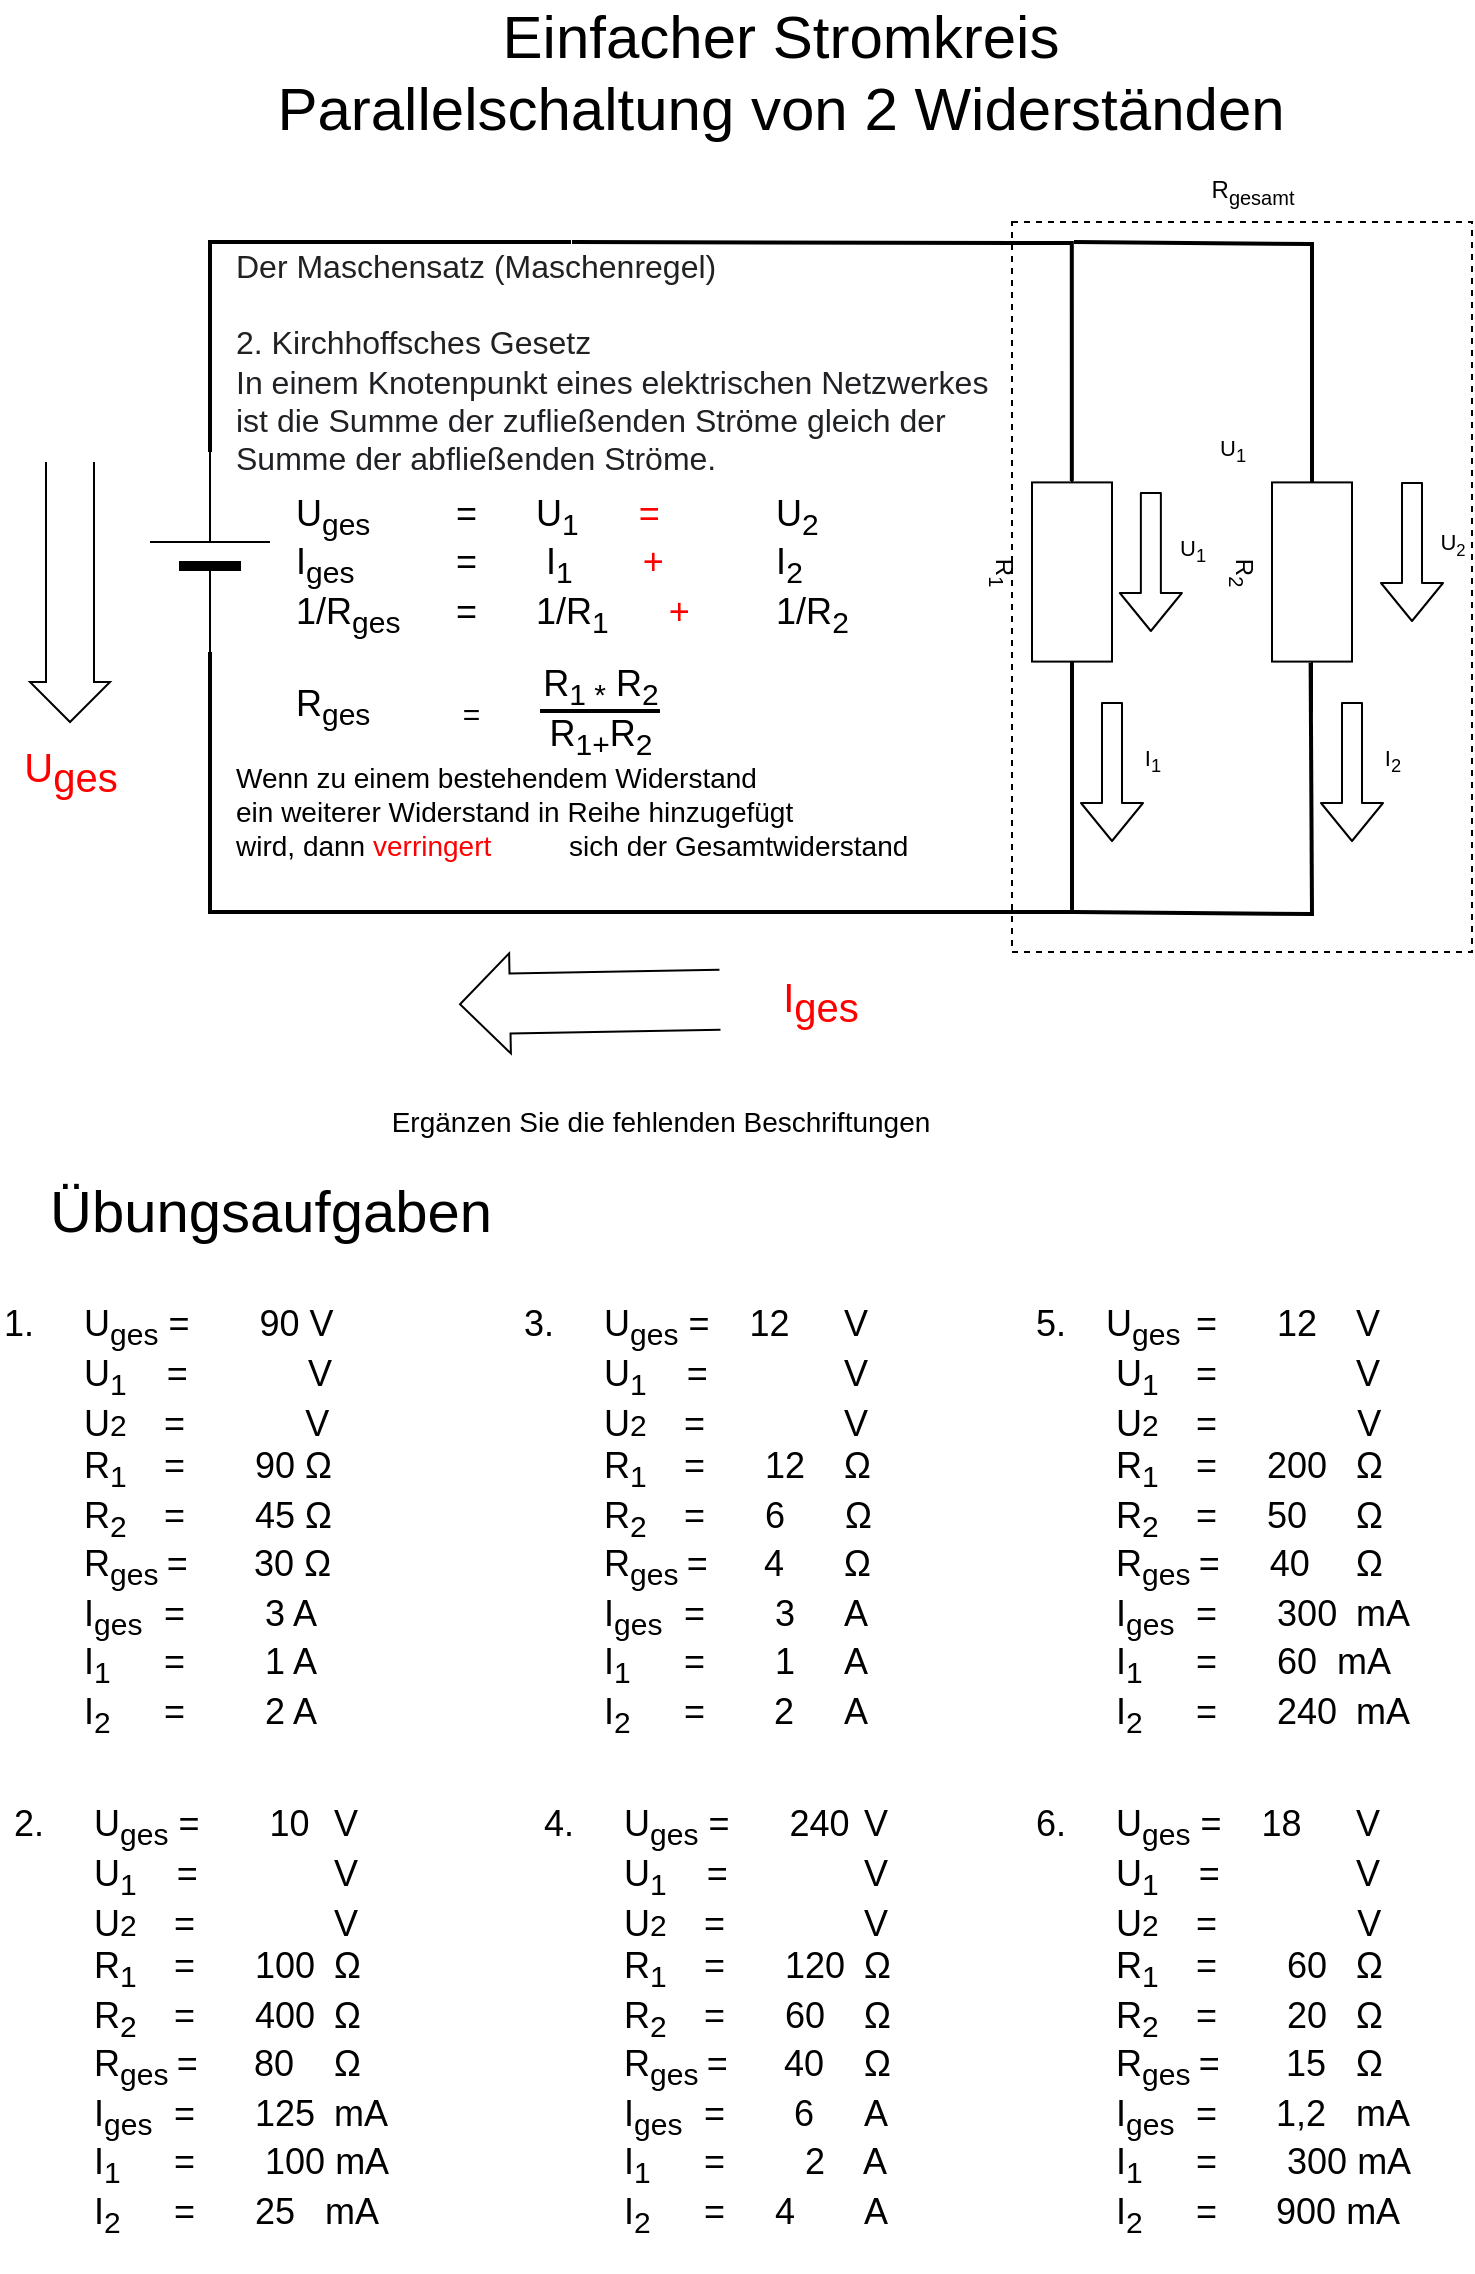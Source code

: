 <mxfile version="14.8.1" type="device"><diagram id="nbBs2AvPLAGnjxMsDxv8" name="Page-1"><mxGraphModel dx="1422" dy="794" grid="1" gridSize="10" guides="1" tooltips="1" connect="1" arrows="1" fold="1" page="1" pageScale="1" pageWidth="827" pageHeight="1169" math="0" shadow="0"><root><mxCell id="0"/><mxCell id="1" parent="0"/><mxCell id="47m_qIybTmfSV12Ey4dW-5" style="edgeStyle=orthogonalEdgeStyle;rounded=0;orthogonalLoop=1;jettySize=auto;html=1;entryX=0;entryY=0.5;entryDx=0;entryDy=0;endArrow=none;endFill=0;strokeWidth=2;" parent="1" source="47m_qIybTmfSV12Ey4dW-1" edge="1"><mxGeometry relative="1" as="geometry"><mxPoint x="309.5" y="135" as="targetPoint"/><Array as="points"><mxPoint x="129" y="135"/></Array></mxGeometry></mxCell><mxCell id="47m_qIybTmfSV12Ey4dW-7" style="edgeStyle=orthogonalEdgeStyle;rounded=0;orthogonalLoop=1;jettySize=auto;html=1;endArrow=none;endFill=0;strokeWidth=2;" parent="1" source="47m_qIybTmfSV12Ey4dW-1" edge="1"><mxGeometry relative="1" as="geometry"><Array as="points"><mxPoint x="129" y="470"/><mxPoint x="560" y="470"/></Array><mxPoint x="560" y="380" as="targetPoint"/></mxGeometry></mxCell><mxCell id="47m_qIybTmfSV12Ey4dW-1" value="" style="verticalLabelPosition=bottom;shadow=0;dashed=0;align=center;fillColor=#000000;html=1;verticalAlign=top;strokeWidth=1;shape=mxgraph.electrical.miscellaneous.monocell_battery;rotation=-90;" parent="1" vertex="1"><mxGeometry x="79" y="260" width="100" height="60" as="geometry"/></mxCell><mxCell id="47m_qIybTmfSV12Ey4dW-6" style="edgeStyle=orthogonalEdgeStyle;rounded=0;orthogonalLoop=1;jettySize=auto;html=1;entryX=0;entryY=0.5;entryDx=0;entryDy=0;entryPerimeter=0;endArrow=none;endFill=0;strokeWidth=2;startArrow=none;" parent="1" source="RHYB_9F34FV4jqOd5-3B-1" edge="1"><mxGeometry relative="1" as="geometry"><mxPoint x="310" y="135" as="sourcePoint"/><mxPoint x="560" y="310" as="targetPoint"/></mxGeometry></mxCell><mxCell id="47m_qIybTmfSV12Ey4dW-11" value="" style="verticalLabelPosition=bottom;shadow=0;dashed=0;align=center;html=1;verticalAlign=top;shape=mxgraph.electrical.transmission.straightBus;rotation=89;" parent="1" vertex="1"><mxGeometry x="294" y="450" width="50" height="130" as="geometry"/></mxCell><mxCell id="47m_qIybTmfSV12Ey4dW-14" value="" style="verticalLabelPosition=bottom;shadow=0;dashed=0;align=center;html=1;verticalAlign=top;shape=mxgraph.electrical.transmission.straightBus;" parent="1" vertex="1"><mxGeometry x="39" y="245" width="40" height="130" as="geometry"/></mxCell><mxCell id="47m_qIybTmfSV12Ey4dW-26" value="&lt;font style=&quot;font-size: 30px&quot;&gt;Einfacher Stromkreis&lt;br&gt;Parallelschaltung von 2 Widerständen&lt;br&gt;&lt;/font&gt;" style="text;html=1;align=center;verticalAlign=middle;resizable=0;points=[];autosize=1;strokeColor=none;" parent="1" vertex="1"><mxGeometry x="154" y="30" width="520" height="40" as="geometry"/></mxCell><mxCell id="47m_qIybTmfSV12Ey4dW-27" value="&lt;font style=&quot;font-size: 14px&quot;&gt;Ergänzen Sie die fehlenden Beschriftungen&lt;/font&gt;" style="text;html=1;align=center;verticalAlign=middle;resizable=0;points=[];autosize=1;strokeColor=none;" parent="1" vertex="1"><mxGeometry x="214" y="565" width="280" height="20" as="geometry"/></mxCell><mxCell id="47m_qIybTmfSV12Ey4dW-28" value="Übungsaufgaben" style="text;html=1;align=center;verticalAlign=middle;resizable=0;points=[];autosize=1;strokeColor=none;fontSize=29;" parent="1" vertex="1"><mxGeometry x="39" y="600" width="240" height="40" as="geometry"/></mxCell><mxCell id="47m_qIybTmfSV12Ey4dW-29" value="&lt;div&gt;&lt;/div&gt;&lt;span style=&quot;text-align: right&quot;&gt;1.&amp;nbsp; &amp;nbsp;&lt;span style=&quot;white-space: pre&quot;&gt;&#9;&lt;/span&gt;U&lt;sub&gt;ges&lt;/sub&gt;&#9;=&amp;nbsp; &amp;nbsp; &amp;nbsp; &amp;nbsp;90 V&amp;nbsp;&lt;br&gt;&#9;&lt;span style=&quot;white-space: pre&quot;&gt;&#9;&lt;/span&gt;U&lt;sub&gt;1&lt;/sub&gt;&amp;nbsp; &amp;nbsp;&#9;=&#9;&lt;span&gt;&#9;&amp;nbsp;&lt;/span&gt;&amp;nbsp; &amp;nbsp; &amp;nbsp; &amp;nbsp; &amp;nbsp;&lt;font color=&quot;#ff0000&quot;&gt;&amp;nbsp;&lt;/font&gt;V&lt;/span&gt;&lt;br style=&quot;text-align: right&quot;&gt;&lt;span style=&quot;text-align: right&quot;&gt;&#9;&#9;&lt;span style=&quot;white-space: pre&quot;&gt;&#9;&lt;/span&gt;U&lt;span style=&quot;font-size: 15px&quot;&gt;2&lt;/span&gt;&#9;&lt;span style=&quot;white-space: pre&quot;&gt;&#9;&lt;/span&gt;=&amp;nbsp; &amp;nbsp; &amp;nbsp; &amp;nbsp; &amp;nbsp; &amp;nbsp;&lt;font color=&quot;#ff0000&quot;&gt;&amp;nbsp;&lt;/font&gt;V&lt;/span&gt;&lt;br style=&quot;text-align: right&quot;&gt;&lt;span style=&quot;text-align: right&quot;&gt;&lt;span style=&quot;white-space: pre&quot;&gt;&#9;&lt;/span&gt;R&lt;/span&gt;&lt;span style=&quot;text-align: right&quot;&gt;&lt;sub&gt;1&lt;/sub&gt;&lt;/span&gt;&lt;span style=&quot;text-align: right&quot;&gt;&amp;nbsp;&lt;span&gt;&#9;&lt;span style=&quot;white-space: pre&quot;&gt;&#9;&lt;/span&gt;&lt;/span&gt;=&amp;nbsp; &lt;span&gt;&#9;&lt;/span&gt;&amp;nbsp; &amp;nbsp; &amp;nbsp;90 Ω&amp;nbsp;&amp;nbsp;&lt;/span&gt;&lt;br style=&quot;text-align: right&quot;&gt;&lt;span style=&quot;text-align: right&quot;&gt;&lt;span style=&quot;white-space: pre&quot;&gt;&#9;&lt;/span&gt;R&lt;sub&gt;2&lt;/sub&gt;&lt;span&gt;&#9;&lt;span style=&quot;white-space: pre&quot;&gt;&#9;&lt;/span&gt;&lt;sub&gt;&lt;/sub&gt;&lt;/span&gt;&lt;/span&gt;&lt;span style=&quot;text-align: right&quot;&gt;=&amp;nbsp; &amp;nbsp; &amp;nbsp; &amp;nbsp;45 Ω&lt;br&gt;&lt;span&gt;&#9;&lt;/span&gt;&lt;span style=&quot;white-space: pre&quot;&gt;&#9;&lt;/span&gt;R&lt;sub&gt;ges&amp;nbsp;&lt;/sub&gt;=&lt;span style=&quot;white-space: pre&quot;&gt;&#9;&lt;/span&gt;&amp;nbsp;30&lt;font color=&quot;#ff0000&quot;&gt;&amp;nbsp;&lt;/font&gt;&lt;/span&gt;&lt;span style=&quot;text-align: right&quot;&gt;Ω&lt;/span&gt;&lt;br style=&quot;text-align: right&quot;&gt;&lt;span style=&quot;text-align: right&quot;&gt;&lt;span&gt;&#9;&lt;/span&gt;&lt;span&gt;&#9;&lt;/span&gt;&lt;span style=&quot;white-space: pre&quot;&gt;&#9;&lt;/span&gt;I&lt;sub&gt;ges&lt;/sub&gt;&lt;span&gt;&#9;&lt;span style=&quot;white-space: pre&quot;&gt;&#9;&lt;/span&gt;&lt;/span&gt;=&amp;nbsp; &amp;nbsp; &amp;nbsp; &amp;nbsp; 3 A&amp;nbsp;&amp;nbsp;&lt;/span&gt;&lt;br style=&quot;text-align: right&quot;&gt;&#9;&#9;&lt;span style=&quot;white-space: pre&quot;&gt;&#9;&lt;/span&gt;I&lt;sub&gt;1&lt;/sub&gt;&#9;&lt;span style=&quot;white-space: pre&quot;&gt;&#9;&lt;/span&gt;=&amp;nbsp; &amp;nbsp; &amp;nbsp; &amp;nbsp; 1 A&lt;br&gt;&#9;&#9;&lt;span style=&quot;white-space: pre&quot;&gt;&#9;&lt;/span&gt;I&lt;sub&gt;2&lt;/sub&gt; &lt;span style=&quot;white-space: pre&quot;&gt;&#9;&lt;/span&gt;=&amp;nbsp; &amp;nbsp; &amp;nbsp; &amp;nbsp; 2 A&lt;font face=&quot;lucida console&quot;&gt;&lt;br&gt;&lt;/font&gt;" style="text;html=1;align=left;verticalAlign=middle;resizable=0;points=[];autosize=1;strokeColor=none;fontSize=18;" parent="1" vertex="1"><mxGeometry x="24" y="650" width="190" height="250" as="geometry"/></mxCell><mxCell id="2TcQc0Q3OucmLi2iBiNX-10" value="&lt;font color=&quot;#ff0000&quot; style=&quot;font-size: 20px;&quot;&gt;U&lt;sub style=&quot;font-size: 20px;&quot;&gt;ges&lt;/sub&gt;&lt;br style=&quot;font-size: 20px;&quot;&gt;&lt;/font&gt;" style="text;html=1;align=center;verticalAlign=middle;resizable=0;points=[];autosize=1;strokeColor=none;fontSize=20;" parent="1" vertex="1"><mxGeometry x="29" y="385" width="60" height="30" as="geometry"/></mxCell><mxCell id="2TcQc0Q3OucmLi2iBiNX-11" value="&lt;font color=&quot;#ff0000&quot; style=&quot;font-size: 20px;&quot;&gt;I&lt;sub style=&quot;font-size: 20px;&quot;&gt;ges&lt;/sub&gt;&lt;br style=&quot;font-size: 20px;&quot;&gt;&lt;/font&gt;" style="text;html=1;align=center;verticalAlign=middle;resizable=0;points=[];autosize=1;strokeColor=none;fontSize=20;" parent="1" vertex="1"><mxGeometry x="409" y="500" width="50" height="30" as="geometry"/></mxCell><mxCell id="RHYB_9F34FV4jqOd5-3B-4" value="R&lt;sub&gt;2&lt;/sub&gt;" style="pointerEvents=1;verticalLabelPosition=bottom;shadow=0;dashed=0;align=center;html=1;verticalAlign=top;shape=mxgraph.electrical.resistors.resistor_1;rotation=90;" parent="1" vertex="1"><mxGeometry x="610" y="280" width="140" height="40" as="geometry"/></mxCell><mxCell id="RHYB_9F34FV4jqOd5-3B-7" value="" style="shape=flexArrow;endArrow=classic;html=1;" parent="1" edge="1"><mxGeometry width="50" height="50" relative="1" as="geometry"><mxPoint x="599.43" y="260" as="sourcePoint"/><mxPoint x="599.43" y="330" as="targetPoint"/></mxGeometry></mxCell><mxCell id="RHYB_9F34FV4jqOd5-3B-8" value="U&lt;sub&gt;1&lt;/sub&gt;" style="edgeLabel;html=1;align=center;verticalAlign=middle;resizable=0;points=[];" parent="RHYB_9F34FV4jqOd5-3B-7" vertex="1" connectable="0"><mxGeometry x="0.623" y="-5" relative="1" as="geometry"><mxPoint x="25" y="-27" as="offset"/></mxGeometry></mxCell><mxCell id="RHYB_9F34FV4jqOd5-3B-9" value="" style="shape=flexArrow;endArrow=classic;html=1;" parent="1" edge="1"><mxGeometry width="50" height="50" relative="1" as="geometry"><mxPoint x="730" y="255" as="sourcePoint"/><mxPoint x="730" y="325" as="targetPoint"/></mxGeometry></mxCell><mxCell id="RHYB_9F34FV4jqOd5-3B-12" value="" style="shape=flexArrow;endArrow=classic;html=1;" parent="1" edge="1"><mxGeometry width="50" height="50" relative="1" as="geometry"><mxPoint x="580" y="365" as="sourcePoint"/><mxPoint x="580" y="435" as="targetPoint"/></mxGeometry></mxCell><mxCell id="RHYB_9F34FV4jqOd5-3B-13" value="I&lt;sub&gt;1&lt;/sub&gt;" style="edgeLabel;html=1;align=center;verticalAlign=middle;resizable=0;points=[];" parent="RHYB_9F34FV4jqOd5-3B-12" vertex="1" connectable="0"><mxGeometry x="0.623" y="-5" relative="1" as="geometry"><mxPoint x="25" y="-27" as="offset"/></mxGeometry></mxCell><mxCell id="RHYB_9F34FV4jqOd5-3B-14" value="" style="shape=flexArrow;endArrow=classic;html=1;" parent="1" edge="1"><mxGeometry width="50" height="50" relative="1" as="geometry"><mxPoint x="700" y="365" as="sourcePoint"/><mxPoint x="700" y="435" as="targetPoint"/></mxGeometry></mxCell><mxCell id="RHYB_9F34FV4jqOd5-3B-15" value="I&lt;sub&gt;2&lt;/sub&gt;" style="edgeLabel;html=1;align=center;verticalAlign=middle;resizable=0;points=[];" parent="RHYB_9F34FV4jqOd5-3B-14" vertex="1" connectable="0"><mxGeometry x="0.612" y="-4" relative="1" as="geometry"><mxPoint x="24" y="-27" as="offset"/></mxGeometry></mxCell><mxCell id="RHYB_9F34FV4jqOd5-3B-16" value="" style="rounded=0;whiteSpace=wrap;html=1;fillColor=none;dashed=1;" parent="1" vertex="1"><mxGeometry x="530" y="125" width="230" height="365" as="geometry"/></mxCell><mxCell id="RHYB_9F34FV4jqOd5-3B-17" value="R&lt;sub&gt;gesamt&lt;/sub&gt;" style="text;html=1;align=center;verticalAlign=middle;resizable=0;points=[];autosize=1;strokeColor=none;" parent="1" vertex="1"><mxGeometry x="620" y="100" width="60" height="20" as="geometry"/></mxCell><mxCell id="RHYB_9F34FV4jqOd5-3B-18" value="&lt;font style=&quot;font-size: 18px&quot;&gt;U&lt;sub&gt;ges&lt;/sub&gt;&amp;nbsp; &lt;span style=&quot;white-space: pre&quot;&gt;&#9;&lt;/span&gt;= &lt;span style=&quot;white-space: pre&quot;&gt;&#9;&lt;/span&gt;U&lt;sub&gt;1&lt;/sub&gt;&amp;nbsp; &amp;nbsp; &amp;nbsp; &lt;font color=&quot;#ff0000&quot;&gt;=&lt;/font&gt;&amp;nbsp; &amp;nbsp; &amp;nbsp;&amp;nbsp;&lt;span style=&quot;white-space: pre&quot;&gt;&#9;&lt;/span&gt;U&lt;sub&gt;2&lt;/sub&gt;&lt;br&gt;I&lt;sub&gt;ges&lt;/sub&gt; &lt;span style=&quot;white-space: pre&quot;&gt;&#9;&lt;/span&gt;&lt;span style=&quot;white-space: pre&quot;&gt;&#9;&lt;/span&gt;=&amp;nbsp; &lt;span style=&quot;white-space: pre&quot;&gt;&#9;&lt;/span&gt;&amp;nbsp;I&lt;sub&gt;1&lt;/sub&gt;&amp;nbsp; &amp;nbsp; &amp;nbsp; &amp;nbsp;&lt;font color=&quot;#ff0000&quot;&gt;+&lt;/font&gt;&amp;nbsp; &amp;nbsp; &amp;nbsp; &amp;nbsp;&amp;nbsp;&lt;span style=&quot;white-space: pre&quot;&gt;&#9;&lt;/span&gt;I&lt;sub&gt;2&lt;/sub&gt;&lt;br&gt;1/R&lt;sub&gt;ges&lt;/sub&gt; &lt;span style=&quot;white-space: pre&quot;&gt;&#9;&lt;/span&gt;= &lt;span style=&quot;white-space: pre&quot;&gt;&#9;&lt;/span&gt;1/R&lt;sub&gt;1&lt;/sub&gt;&amp;nbsp; &amp;nbsp; &amp;nbsp; &lt;font color=&quot;#ff0000&quot;&gt;+&lt;/font&gt;&amp;nbsp; &amp;nbsp; &amp;nbsp; &lt;span style=&quot;white-space: pre&quot;&gt;&#9;&lt;/span&gt;1/R&lt;sub&gt;2&lt;br&gt;&lt;/sub&gt;&lt;br&gt;R&lt;sub&gt;ges&amp;nbsp;&lt;span style=&quot;white-space: pre&quot;&gt;&#9;&lt;/span&gt;&amp;nbsp; &amp;nbsp; =&amp;nbsp;&lt;span style=&quot;white-space: pre&quot;&gt;&#9;&lt;/span&gt;&lt;span style=&quot;white-space: pre&quot;&gt;&#9;&lt;/span&gt;&lt;/sub&gt;&lt;br&gt;&lt;/font&gt;" style="text;html=1;align=left;verticalAlign=middle;resizable=0;points=[];autosize=1;strokeColor=none;rotation=0;" parent="1" vertex="1"><mxGeometry x="170" y="270" width="290" height="100" as="geometry"/></mxCell><mxCell id="RHYB_9F34FV4jqOd5-3B-21" value="&lt;font style=&quot;font-size: 18px&quot;&gt;&lt;br&gt;&lt;/font&gt;" style="text;html=1;align=left;verticalAlign=middle;resizable=0;points=[];autosize=1;strokeColor=none;rotation=0;" parent="1" vertex="1"><mxGeometry x="170" y="300" width="20" height="20" as="geometry"/></mxCell><mxCell id="RHYB_9F34FV4jqOd5-3B-22" value="&lt;font style=&quot;font-size: 18px&quot;&gt;&lt;br&gt;&lt;/font&gt;" style="text;html=1;align=left;verticalAlign=middle;resizable=0;points=[];autosize=1;strokeColor=none;rotation=0;" parent="1" vertex="1"><mxGeometry x="170" y="335" width="20" height="20" as="geometry"/></mxCell><mxCell id="RHYB_9F34FV4jqOd5-3B-23" value="&lt;font color=&quot;#202122&quot; face=&quot;sans-serif&quot; style=&quot;font-size: 14px&quot;&gt;&lt;span style=&quot;font-size: 16px&quot;&gt;Der Maschensatz (Maschenregel)&lt;br style=&quot;font-size: 14px&quot;&gt;&lt;br style=&quot;font-size: 14px&quot;&gt;2. Kirchhoffsches Gesetz&lt;/span&gt;&lt;br style=&quot;font-size: 14px&quot;&gt;&lt;/font&gt;&lt;span style=&quot;color: rgb(32 , 33 , 36) ; font-family: &amp;#34;arial&amp;#34; , sans-serif ; font-size: 16px ; background-color: rgb(255 , 255 , 255)&quot;&gt;In einem Knotenpunkt eines elektrischen Netzwerkes &lt;br&gt;ist die Summe der zufließenden Ströme gleich der &lt;br&gt;Summe der abfließenden Ströme.&lt;/span&gt;&lt;font color=&quot;#202122&quot; face=&quot;sans-serif&quot; style=&quot;font-size: 14px&quot;&gt;&lt;br&gt;&lt;/font&gt;" style="text;html=1;align=left;verticalAlign=middle;resizable=0;points=[];autosize=1;strokeColor=none;fontSize=14;" parent="1" vertex="1"><mxGeometry x="140" y="140" width="390" height="110" as="geometry"/></mxCell><mxCell id="RHYB_9F34FV4jqOd5-3B-24" value="Wenn zu einem bestehendem Widerstand&lt;br style=&quot;font-size: 14px&quot;&gt;ein weiterer Widerstand in Reihe hinzugefügt &lt;br style=&quot;font-size: 14px&quot;&gt;wird,&amp;nbsp;&lt;span style=&quot;font-size: 14px&quot;&gt;dann &lt;font color=&quot;#ff0000&quot;&gt;verringert&amp;nbsp; &amp;nbsp; &amp;nbsp; &amp;nbsp; &amp;nbsp;&lt;/font&gt;&lt;/span&gt;&lt;span style=&quot;font-size: 14px&quot;&gt;&amp;nbsp;sich der Gesamtwiderstand&lt;/span&gt;" style="text;html=1;align=left;verticalAlign=middle;resizable=0;points=[];autosize=1;strokeColor=none;fontSize=14;" parent="1" vertex="1"><mxGeometry x="140" y="390" width="350" height="60" as="geometry"/></mxCell><mxCell id="RHYB_9F34FV4jqOd5-3B-27" value="U&lt;font size=&quot;1&quot;&gt;&lt;sub&gt;2&lt;/sub&gt;&lt;/font&gt;" style="edgeLabel;html=1;align=center;verticalAlign=middle;resizable=0;points=[];" parent="1" vertex="1" connectable="0"><mxGeometry x="760" y="140.002" as="geometry"><mxPoint x="-10" y="146" as="offset"/></mxGeometry></mxCell><mxCell id="RHYB_9F34FV4jqOd5-3B-28" value="U&lt;sub&gt;1&lt;/sub&gt;" style="edgeLabel;html=1;align=center;verticalAlign=middle;resizable=0;points=[];" parent="1" vertex="1" connectable="0"><mxGeometry x="640" y="239.552" as="geometry"/></mxCell><mxCell id="RHYB_9F34FV4jqOd5-3B-29" value="&lt;div&gt;&lt;/div&gt;&lt;span style=&quot;text-align: right&quot;&gt;2.&amp;nbsp; &amp;nbsp;&lt;span style=&quot;white-space: pre&quot;&gt;&#9;&lt;/span&gt;U&lt;sub&gt;ges&lt;/sub&gt;&lt;span&gt;&#9;&lt;/span&gt;=&amp;nbsp; &amp;nbsp;&lt;span&gt;&#9;&lt;/span&gt;&amp;nbsp; &amp;nbsp;10&amp;nbsp;&lt;span style=&quot;white-space: pre&quot;&gt;&#9;&lt;/span&gt;V&amp;nbsp;&lt;br&gt;&lt;span&gt;&#9;&lt;/span&gt;&lt;span style=&quot;white-space: pre&quot;&gt;&#9;&lt;/span&gt;U&lt;sub&gt;1&lt;/sub&gt;&amp;nbsp; &amp;nbsp;&lt;span&gt;&#9;&lt;/span&gt;=&lt;span&gt;&#9;&lt;span&gt;&#9;&amp;nbsp;&lt;/span&gt;&amp;nbsp; &amp;nbsp; &amp;nbsp;&lt;span style=&quot;white-space: pre&quot;&gt;&#9;&lt;/span&gt;&lt;/span&gt;V&lt;/span&gt;&lt;br style=&quot;text-align: right&quot;&gt;&lt;span style=&quot;text-align: right&quot;&gt;&#9;&#9;&lt;span style=&quot;white-space: pre&quot;&gt;&#9;&lt;/span&gt;U&lt;span style=&quot;font-size: 15px&quot;&gt;2&lt;/span&gt;&#9;&lt;span style=&quot;white-space: pre&quot;&gt;&#9;&lt;/span&gt;=&amp;nbsp; &amp;nbsp; &amp;nbsp; &amp;nbsp; &amp;nbsp;&lt;span style=&quot;white-space: pre&quot;&gt;&#9;&lt;/span&gt;V&lt;/span&gt;&lt;br style=&quot;text-align: right&quot;&gt;&lt;span style=&quot;text-align: right&quot;&gt;&lt;span style=&quot;white-space: pre&quot;&gt;&#9;&lt;/span&gt;R&lt;/span&gt;&lt;span style=&quot;text-align: right&quot;&gt;&lt;sub&gt;1&lt;/sub&gt;&lt;/span&gt;&lt;span style=&quot;text-align: right&quot;&gt;&amp;nbsp;&lt;span&gt;&#9;&lt;span style=&quot;white-space: pre&quot;&gt;&#9;&lt;/span&gt;&lt;/span&gt;=&amp;nbsp; &lt;span&gt;&#9;&lt;/span&gt;&amp;nbsp; &amp;nbsp; 100&amp;nbsp;&lt;span style=&quot;white-space: pre&quot;&gt;&#9;&lt;/span&gt;Ω&amp;nbsp;&amp;nbsp;&lt;/span&gt;&lt;br style=&quot;text-align: right&quot;&gt;&lt;span style=&quot;text-align: right&quot;&gt;&lt;span style=&quot;white-space: pre&quot;&gt;&#9;&lt;/span&gt;R&lt;sub&gt;2&lt;/sub&gt;&lt;span&gt;&#9;&lt;span style=&quot;white-space: pre&quot;&gt;&#9;&lt;/span&gt;&lt;sub&gt;&lt;/sub&gt;&lt;/span&gt;&lt;/span&gt;&lt;span style=&quot;text-align: right&quot;&gt;=&amp;nbsp; &amp;nbsp; &amp;nbsp; 400&lt;span style=&quot;white-space: pre&quot;&gt;&#9;&lt;/span&gt;Ω&lt;br&gt;&lt;span&gt;&#9;&lt;/span&gt;&lt;span style=&quot;white-space: pre&quot;&gt;&#9;&lt;/span&gt;R&lt;sub&gt;ges&amp;nbsp;&lt;/sub&gt;=&lt;span style=&quot;white-space: pre&quot;&gt;&#9;&lt;/span&gt;80&lt;span style=&quot;white-space: pre&quot;&gt;&#9;&lt;/span&gt;&lt;/span&gt;&lt;span style=&quot;text-align: right&quot;&gt;Ω&lt;/span&gt;&lt;br style=&quot;text-align: right&quot;&gt;&lt;span style=&quot;text-align: right&quot;&gt;&lt;span&gt;&#9;&lt;/span&gt;&lt;span&gt;&#9;&lt;/span&gt;&lt;span style=&quot;white-space: pre&quot;&gt;&#9;&lt;/span&gt;I&lt;sub&gt;ges&lt;/sub&gt;&lt;span&gt;&#9;&lt;span style=&quot;white-space: pre&quot;&gt;&#9;&lt;/span&gt;&lt;/span&gt;=&amp;nbsp; &amp;nbsp; &amp;nbsp; 125&lt;span style=&quot;white-space: pre&quot;&gt;&#9;&lt;/span&gt;mA&amp;nbsp;&amp;nbsp;&lt;/span&gt;&lt;br style=&quot;text-align: right&quot;&gt;&#9;&#9;&lt;span style=&quot;white-space: pre&quot;&gt;&#9;&lt;/span&gt;I&lt;sub&gt;1&lt;/sub&gt;&#9;&lt;span style=&quot;white-space: pre&quot;&gt;&#9;&lt;/span&gt;=&amp;nbsp; &amp;nbsp; &amp;nbsp; &amp;nbsp;100 mA&lt;br&gt;&#9;&#9;&lt;span style=&quot;white-space: pre&quot;&gt;&#9;&lt;/span&gt;I&lt;sub&gt;2&lt;/sub&gt; &lt;span style=&quot;white-space: pre&quot;&gt;&#9;&lt;/span&gt;=&amp;nbsp; &amp;nbsp; &amp;nbsp; 25&amp;nbsp; &amp;nbsp;mA&lt;font face=&quot;lucida console&quot;&gt;&lt;br&gt;&lt;/font&gt;" style="text;html=1;align=left;verticalAlign=middle;resizable=0;points=[];autosize=1;strokeColor=none;fontSize=18;" parent="1" vertex="1"><mxGeometry x="29" y="900" width="210" height="250" as="geometry"/></mxCell><mxCell id="wro8olCP4xTHyx79LPvx-1" value="&lt;div&gt;&lt;/div&gt;&lt;span style=&quot;text-align: right&quot;&gt;3.&amp;nbsp; &amp;nbsp;&lt;span style=&quot;white-space: pre&quot;&gt;&#9;&lt;/span&gt;U&lt;sub&gt;ges&lt;/sub&gt;&#9;=&amp;nbsp; &amp;nbsp; 12&amp;nbsp;&lt;span style=&quot;white-space: pre&quot;&gt;&#9;&lt;/span&gt;V&amp;nbsp;&lt;br&gt;&#9;&lt;span style=&quot;white-space: pre&quot;&gt;&#9;&lt;/span&gt;U&lt;sub&gt;1&lt;/sub&gt;&amp;nbsp; &amp;nbsp;&#9;=&#9;&lt;span&gt;&#9;&amp;nbsp;&lt;/span&gt;&amp;nbsp; &amp;nbsp; &lt;span style=&quot;white-space: pre&quot;&gt;&#9;&lt;/span&gt;V&lt;/span&gt;&lt;br style=&quot;text-align: right&quot;&gt;&lt;span style=&quot;text-align: right&quot;&gt;&#9;&#9;&lt;span style=&quot;white-space: pre&quot;&gt;&#9;&lt;/span&gt;U&lt;span style=&quot;font-size: 15px&quot;&gt;2&lt;/span&gt;&#9;&lt;span style=&quot;white-space: pre&quot;&gt;&#9;&lt;/span&gt;=&amp;nbsp; &amp;nbsp; &amp;nbsp; &lt;span style=&quot;white-space: pre&quot;&gt;&#9;&lt;/span&gt;V&lt;/span&gt;&lt;br style=&quot;text-align: right&quot;&gt;&lt;span style=&quot;text-align: right&quot;&gt;&lt;span style=&quot;white-space: pre&quot;&gt;&#9;&lt;/span&gt;R&lt;/span&gt;&lt;span style=&quot;text-align: right&quot;&gt;&lt;sub&gt;1&lt;/sub&gt;&lt;/span&gt;&lt;span style=&quot;text-align: right&quot;&gt;&amp;nbsp;&lt;span&gt;&#9;&lt;span style=&quot;white-space: pre&quot;&gt;&#9;&lt;/span&gt;&lt;/span&gt;=&amp;nbsp; &lt;span&gt;&#9;&lt;/span&gt;&amp;nbsp; &amp;nbsp; 12&amp;nbsp;&lt;span style=&quot;white-space: pre&quot;&gt;&#9;&lt;/span&gt;Ω&amp;nbsp;&amp;nbsp;&lt;/span&gt;&lt;br style=&quot;text-align: right&quot;&gt;&lt;span style=&quot;text-align: right&quot;&gt;&lt;span style=&quot;white-space: pre&quot;&gt;&#9;&lt;/span&gt;R&lt;sub&gt;2&lt;/sub&gt;&lt;span&gt;&#9;&lt;span style=&quot;white-space: pre&quot;&gt;&#9;&lt;/span&gt;&lt;sub&gt;&lt;/sub&gt;&lt;/span&gt;&lt;/span&gt;&lt;span style=&quot;text-align: right&quot;&gt;=&amp;nbsp; &amp;nbsp; &amp;nbsp; 6&amp;nbsp; &amp;nbsp; &amp;nbsp; Ω&lt;br&gt;&lt;span&gt;&#9;&lt;/span&gt;&lt;span style=&quot;white-space: pre&quot;&gt;&#9;&lt;/span&gt;R&lt;sub&gt;ges&amp;nbsp;&lt;/sub&gt;=&lt;span style=&quot;white-space: pre&quot;&gt;&#9;&lt;/span&gt;4&lt;span style=&quot;white-space: pre&quot;&gt;&#9;&lt;/span&gt;&lt;/span&gt;&lt;span style=&quot;text-align: right&quot;&gt;Ω&lt;/span&gt;&lt;br style=&quot;text-align: right&quot;&gt;&lt;span style=&quot;text-align: right&quot;&gt;&lt;span&gt;&#9;&lt;/span&gt;&lt;span&gt;&#9;&lt;/span&gt;&lt;span style=&quot;white-space: pre&quot;&gt;&#9;&lt;/span&gt;I&lt;sub&gt;ges&lt;/sub&gt;&lt;span&gt;&#9;&lt;span style=&quot;white-space: pre&quot;&gt;&#9;&lt;/span&gt;&lt;/span&gt;=&amp;nbsp; &amp;nbsp; &amp;nbsp; &amp;nbsp;3&lt;span style=&quot;white-space: pre&quot;&gt;&#9;&lt;/span&gt;A&amp;nbsp;&amp;nbsp;&lt;/span&gt;&lt;br style=&quot;text-align: right&quot;&gt;&#9;&#9;&lt;span style=&quot;white-space: pre&quot;&gt;&#9;&lt;/span&gt;I&lt;sub&gt;1&lt;/sub&gt;&#9;&lt;span style=&quot;white-space: pre&quot;&gt;&#9;&lt;/span&gt;=&amp;nbsp; &amp;nbsp; &amp;nbsp; &amp;nbsp;1&amp;nbsp; &amp;nbsp;&amp;nbsp;&lt;span style=&quot;white-space: pre&quot;&gt;&#9;&lt;/span&gt;A&lt;br&gt;&#9;&#9;&lt;span style=&quot;white-space: pre&quot;&gt;&#9;&lt;/span&gt;I&lt;sub&gt;2&lt;/sub&gt; &lt;span style=&quot;white-space: pre&quot;&gt;&#9;&lt;/span&gt;=&amp;nbsp; &amp;nbsp; &amp;nbsp;&lt;span style=&quot;white-space: pre&quot;&gt;&#9;&lt;/span&gt;&amp;nbsp;2&lt;span style=&quot;white-space: pre&quot;&gt;&#9;&lt;/span&gt;A&lt;font face=&quot;lucida console&quot;&gt;&lt;br&gt;&lt;/font&gt;" style="text;html=1;align=left;verticalAlign=middle;resizable=0;points=[];autosize=1;strokeColor=none;fontSize=18;" parent="1" vertex="1"><mxGeometry x="284" y="650" width="200" height="250" as="geometry"/></mxCell><mxCell id="wro8olCP4xTHyx79LPvx-2" value="&lt;div&gt;&lt;/div&gt;&lt;span style=&quot;text-align: right&quot;&gt;4.&amp;nbsp; &amp;nbsp;&lt;span style=&quot;white-space: pre&quot;&gt;&#9;&lt;/span&gt;U&lt;sub&gt;ges&lt;/sub&gt;&#9;=&amp;nbsp; &amp;nbsp; &amp;nbsp; 240&lt;span style=&quot;white-space: pre&quot;&gt;&#9;&lt;/span&gt;V&amp;nbsp;&lt;br&gt;&#9;&lt;span style=&quot;white-space: pre&quot;&gt;&#9;&lt;/span&gt;U&lt;sub&gt;1&lt;/sub&gt;&amp;nbsp; &amp;nbsp;&#9;=&#9;&lt;span&gt;&#9;&amp;nbsp;&lt;/span&gt;&amp;nbsp; &amp;nbsp; &lt;span style=&quot;white-space: pre&quot;&gt;&#9;&lt;/span&gt;V&lt;/span&gt;&lt;br style=&quot;text-align: right&quot;&gt;&lt;span style=&quot;text-align: right&quot;&gt;&#9;&#9;&lt;span style=&quot;white-space: pre&quot;&gt;&#9;&lt;/span&gt;U&lt;span style=&quot;font-size: 15px&quot;&gt;2&lt;/span&gt;&#9;&lt;span style=&quot;white-space: pre&quot;&gt;&#9;&lt;/span&gt;=&amp;nbsp; &amp;nbsp; &amp;nbsp; &amp;nbsp; &amp;nbsp; &amp;nbsp;&lt;span style=&quot;white-space: pre&quot;&gt;&#9;&lt;/span&gt;V&lt;/span&gt;&lt;br style=&quot;text-align: right&quot;&gt;&lt;span style=&quot;text-align: right&quot;&gt;&lt;span style=&quot;white-space: pre&quot;&gt;&#9;&lt;/span&gt;R&lt;/span&gt;&lt;span style=&quot;text-align: right&quot;&gt;&lt;sub&gt;1&lt;/sub&gt;&lt;/span&gt;&lt;span style=&quot;text-align: right&quot;&gt;&amp;nbsp;&lt;span&gt;&#9;&lt;span style=&quot;white-space: pre&quot;&gt;&#9;&lt;/span&gt;&lt;/span&gt;=&amp;nbsp; &lt;span&gt;&#9;&lt;/span&gt;&amp;nbsp; &amp;nbsp; 120&amp;nbsp;&lt;span style=&quot;white-space: pre&quot;&gt;&#9;&lt;/span&gt;Ω&amp;nbsp;&amp;nbsp;&lt;/span&gt;&lt;br style=&quot;text-align: right&quot;&gt;&lt;span style=&quot;text-align: right&quot;&gt;&lt;span style=&quot;white-space: pre&quot;&gt;&#9;&lt;/span&gt;R&lt;sub&gt;2&lt;/sub&gt;&lt;span&gt;&#9;&lt;span style=&quot;white-space: pre&quot;&gt;&#9;&lt;/span&gt;&lt;sub&gt;&lt;/sub&gt;&lt;/span&gt;&lt;/span&gt;&lt;span style=&quot;text-align: right&quot;&gt;=&amp;nbsp; &amp;nbsp; &amp;nbsp; 60&lt;span style=&quot;white-space: pre&quot;&gt;&#9;&lt;/span&gt;Ω&lt;br&gt;&lt;span&gt;&#9;&lt;/span&gt;&lt;span style=&quot;white-space: pre&quot;&gt;&#9;&lt;/span&gt;R&lt;sub&gt;ges&amp;nbsp;&lt;/sub&gt;=&lt;span style=&quot;white-space: pre&quot;&gt;&#9;&lt;/span&gt;40&lt;span style=&quot;white-space: pre&quot;&gt;&#9;&lt;/span&gt;&lt;/span&gt;&lt;span style=&quot;text-align: right&quot;&gt;Ω&lt;/span&gt;&lt;br style=&quot;text-align: right&quot;&gt;&lt;span style=&quot;text-align: right&quot;&gt;&lt;span&gt;&#9;&lt;/span&gt;&lt;span&gt;&#9;&lt;/span&gt;&lt;span style=&quot;white-space: pre&quot;&gt;&#9;&lt;/span&gt;I&lt;sub&gt;ges&lt;/sub&gt;&lt;span&gt;&#9;&lt;span style=&quot;white-space: pre&quot;&gt;&#9;&lt;/span&gt;&lt;/span&gt;=&amp;nbsp; &amp;nbsp; &lt;span style=&quot;white-space: pre&quot;&gt;&#9;&lt;/span&gt;&amp;nbsp;6&lt;span style=&quot;white-space: pre&quot;&gt;&#9;&lt;/span&gt;A&amp;nbsp;&amp;nbsp;&lt;/span&gt;&lt;br style=&quot;text-align: right&quot;&gt;&#9;&#9;&lt;span style=&quot;white-space: pre&quot;&gt;&#9;&lt;/span&gt;I&lt;sub&gt;1&lt;/sub&gt;&#9;&lt;span style=&quot;white-space: pre&quot;&gt;&#9;&lt;/span&gt;=&amp;nbsp; &amp;nbsp; &amp;nbsp; &amp;nbsp; 2&amp;nbsp; &amp;nbsp; A&lt;br&gt;&#9;&#9;&lt;span style=&quot;white-space: pre&quot;&gt;&#9;&lt;/span&gt;I&lt;sub&gt;2&lt;/sub&gt; &lt;span style=&quot;white-space: pre&quot;&gt;&#9;&lt;/span&gt;=&amp;nbsp; &amp;nbsp; &amp;nbsp;4&lt;span style=&quot;white-space: pre&quot;&gt;&#9;&lt;/span&gt;A&lt;font face=&quot;lucida console&quot;&gt;&lt;br&gt;&lt;/font&gt;" style="text;html=1;align=left;verticalAlign=middle;resizable=0;points=[];autosize=1;strokeColor=none;fontSize=18;" parent="1" vertex="1"><mxGeometry x="294" y="900" width="200" height="250" as="geometry"/></mxCell><mxCell id="wro8olCP4xTHyx79LPvx-3" value="&lt;div&gt;&lt;/div&gt;&lt;span style=&quot;text-align: right&quot;&gt;5.&amp;nbsp; &amp;nbsp;&lt;span&gt;&#9;&lt;/span&gt;U&lt;sub&gt;ges&lt;/sub&gt;&#9;&lt;span style=&quot;white-space: pre&quot;&gt;&#9;&lt;/span&gt;=&amp;nbsp; &amp;nbsp; &amp;nbsp; 12&amp;nbsp;&lt;span&gt;&#9;&lt;span style=&quot;white-space: pre&quot;&gt;&#9;&lt;/span&gt;&lt;/span&gt;V&amp;nbsp;&lt;br&gt;&#9;&lt;span&gt;&#9;&lt;/span&gt;&lt;span style=&quot;white-space: pre&quot;&gt;&#9;&lt;/span&gt;U&lt;sub&gt;1&lt;/sub&gt;&amp;nbsp; &amp;nbsp;&lt;span style=&quot;white-space: pre&quot;&gt;&#9;&lt;/span&gt;=&#9;&lt;span&gt;&#9;&amp;nbsp;&lt;/span&gt;&amp;nbsp; &amp;nbsp; &lt;span&gt;&amp;nbsp;&lt;span style=&quot;white-space: pre&quot;&gt;&#9;&lt;/span&gt;&lt;/span&gt;V&lt;/span&gt;&lt;br style=&quot;text-align: right&quot;&gt;&lt;span style=&quot;text-align: right&quot;&gt;&#9;&#9;&lt;span&gt;&#9;&lt;/span&gt;&lt;span style=&quot;white-space: pre&quot;&gt;&#9;&lt;/span&gt;U&lt;span style=&quot;font-size: 15px&quot;&gt;2&lt;/span&gt;&#9;&lt;span style=&quot;white-space: pre&quot;&gt;&#9;&lt;/span&gt;=&amp;nbsp; &amp;nbsp; &amp;nbsp; &lt;font color=&quot;#ff0000&quot;&gt;&amp;nbsp; &amp;nbsp;&amp;nbsp;&lt;/font&gt;&amp;nbsp; &amp;nbsp;&lt;span&gt;&#9;&lt;/span&gt;V&lt;/span&gt;&lt;br style=&quot;text-align: right&quot;&gt;&lt;span style=&quot;text-align: right&quot;&gt;&lt;span&gt;&#9;&lt;/span&gt;&lt;span style=&quot;white-space: pre&quot;&gt;&#9;&lt;/span&gt;R&lt;/span&gt;&lt;span style=&quot;text-align: right&quot;&gt;&lt;sub&gt;1&lt;/sub&gt;&lt;/span&gt;&lt;span style=&quot;text-align: right&quot;&gt;&amp;nbsp;&lt;span&gt;&#9;&lt;span style=&quot;white-space: pre&quot;&gt;&#9;&lt;/span&gt;&lt;/span&gt;=&amp;nbsp; &lt;span&gt;&#9;&lt;/span&gt;&amp;nbsp; &amp;nbsp;200&lt;font color=&quot;#ff0000&quot;&gt;&amp;nbsp;&lt;span&gt;&#9;&lt;span style=&quot;white-space: pre&quot;&gt;&#9;&lt;/span&gt;&lt;/span&gt;&lt;/font&gt;Ω&amp;nbsp;&amp;nbsp;&lt;/span&gt;&lt;br style=&quot;text-align: right&quot;&gt;&lt;span style=&quot;text-align: right&quot;&gt;&lt;span&gt;&#9;&lt;/span&gt;&lt;span style=&quot;white-space: pre&quot;&gt;&#9;&lt;/span&gt;R&lt;sub&gt;2&lt;/sub&gt;&lt;span&gt;&#9;&lt;span style=&quot;white-space: pre&quot;&gt;&#9;&lt;/span&gt;&lt;/span&gt;&lt;/span&gt;&lt;span style=&quot;text-align: right&quot;&gt;=&amp;nbsp; &amp;nbsp; &amp;nbsp;50&lt;span&gt;&amp;nbsp;&lt;span style=&quot;white-space: pre&quot;&gt;&#9;&lt;/span&gt;&lt;/span&gt;Ω&lt;br&gt;&lt;span&gt;&#9;&lt;/span&gt;&lt;span&gt;&#9;&lt;/span&gt;&lt;span style=&quot;white-space: pre&quot;&gt;&#9;&lt;/span&gt;R&lt;sub&gt;ges&amp;nbsp;&lt;/sub&gt;=&amp;nbsp; &amp;nbsp; &amp;nbsp;40&lt;span&gt;&amp;nbsp;&lt;span style=&quot;white-space: pre&quot;&gt;&#9;&lt;/span&gt;&lt;/span&gt;&lt;/span&gt;&lt;span style=&quot;text-align: right&quot;&gt;Ω&lt;/span&gt;&lt;br style=&quot;text-align: right&quot;&gt;&lt;span style=&quot;text-align: right&quot;&gt;&lt;span&gt;&#9;&lt;/span&gt;&lt;span&gt;&#9;&lt;/span&gt;&lt;span&gt;&#9;&lt;/span&gt;&lt;span style=&quot;white-space: pre&quot;&gt;&#9;&lt;/span&gt;I&lt;sub&gt;ges&lt;/sub&gt;&lt;span&gt;&#9;&lt;span style=&quot;white-space: pre&quot;&gt;&#9;&lt;/span&gt;&lt;/span&gt;=&amp;nbsp; &amp;nbsp; &amp;nbsp;&lt;span&gt;&amp;nbsp;300&lt;span style=&quot;white-space: pre&quot;&gt;&#9;&lt;/span&gt;&lt;/span&gt;mA&amp;nbsp;&amp;nbsp;&lt;/span&gt;&lt;br style=&quot;text-align: right&quot;&gt;&#9;&#9;&#9;&lt;span style=&quot;white-space: pre&quot;&gt;&#9;&lt;/span&gt;I&lt;sub&gt;1&lt;/sub&gt;&#9;&lt;span style=&quot;white-space: pre&quot;&gt;&#9;&lt;/span&gt;=&amp;nbsp; &amp;nbsp; &amp;nbsp; 60&amp;nbsp; mA&lt;br&gt;&#9;&#9;&#9;&lt;span style=&quot;white-space: pre&quot;&gt;&#9;&lt;/span&gt;I&lt;sub&gt;2&lt;/sub&gt; &lt;span style=&quot;white-space: pre&quot;&gt;&#9;&lt;/span&gt;=&amp;nbsp; &amp;nbsp; &amp;nbsp; 240&lt;span style=&quot;white-space: pre&quot;&gt;&#9;&lt;/span&gt;mA&lt;font face=&quot;lucida console&quot;&gt;&lt;br&gt;&lt;/font&gt;" style="text;html=1;align=left;verticalAlign=middle;resizable=0;points=[];autosize=1;strokeColor=none;fontSize=18;" parent="1" vertex="1"><mxGeometry x="540" y="650" width="210" height="250" as="geometry"/></mxCell><mxCell id="wro8olCP4xTHyx79LPvx-4" value="&lt;div&gt;&lt;/div&gt;&lt;span style=&quot;text-align: right&quot;&gt;6.&amp;nbsp; &amp;nbsp;&lt;span style=&quot;white-space: pre&quot;&gt;&#9;&lt;/span&gt;U&lt;sub&gt;ges&lt;/sub&gt;&#9;=&amp;nbsp; &amp;nbsp; 18&amp;nbsp;&lt;span style=&quot;white-space: pre&quot;&gt;&#9;&lt;/span&gt;V&amp;nbsp;&lt;br&gt;&#9;&lt;span style=&quot;white-space: pre&quot;&gt;&#9;&lt;/span&gt;U&lt;sub&gt;1&lt;/sub&gt;&amp;nbsp; &amp;nbsp;&#9;=&#9;&lt;span&gt;&#9;&amp;nbsp;&lt;/span&gt;&amp;nbsp; &amp;nbsp; &lt;span style=&quot;white-space: pre&quot;&gt;&#9;&lt;/span&gt;V&lt;/span&gt;&lt;br style=&quot;text-align: right&quot;&gt;&lt;span style=&quot;text-align: right&quot;&gt;&#9;&#9;&lt;span style=&quot;white-space: pre&quot;&gt;&#9;&lt;/span&gt;U&lt;span style=&quot;font-size: 15px&quot;&gt;2&lt;/span&gt;&#9;&lt;span style=&quot;white-space: pre&quot;&gt;&#9;&lt;/span&gt;=&amp;nbsp; &amp;nbsp; &amp;nbsp;&lt;font color=&quot;#ff0000&quot;&gt;&amp;nbsp; &amp;nbsp; &amp;nbsp;&amp;nbsp;&lt;/font&gt;&amp;nbsp; &amp;nbsp;V&lt;/span&gt;&lt;br style=&quot;text-align: right&quot;&gt;&lt;span style=&quot;text-align: right&quot;&gt;&lt;span style=&quot;white-space: pre&quot;&gt;&#9;&lt;/span&gt;R&lt;/span&gt;&lt;span style=&quot;text-align: right&quot;&gt;&lt;sub&gt;1&lt;/sub&gt;&lt;/span&gt;&lt;span style=&quot;text-align: right&quot;&gt;&amp;nbsp;&lt;span&gt;&#9;&lt;span style=&quot;white-space: pre&quot;&gt;&#9;&lt;/span&gt;&lt;/span&gt;=&amp;nbsp; &lt;span&gt;&#9;&lt;/span&gt;&amp;nbsp; &amp;nbsp; &amp;nbsp;60&lt;span style=&quot;white-space: pre&quot;&gt;&#9;&lt;/span&gt;Ω&amp;nbsp;&amp;nbsp;&lt;/span&gt;&lt;br style=&quot;text-align: right&quot;&gt;&lt;span style=&quot;text-align: right&quot;&gt;&lt;span style=&quot;white-space: pre&quot;&gt;&#9;&lt;/span&gt;R&lt;sub&gt;2&lt;/sub&gt;&lt;span&gt;&#9;&lt;span style=&quot;white-space: pre&quot;&gt;&#9;&lt;/span&gt;&lt;sub&gt;&lt;/sub&gt;&lt;/span&gt;&lt;/span&gt;&lt;span style=&quot;text-align: right&quot;&gt;=&amp;nbsp; &amp;nbsp; &amp;nbsp; &amp;nbsp;20&lt;span style=&quot;white-space: pre&quot;&gt;&#9;&lt;/span&gt;Ω&lt;br&gt;&lt;span&gt;&#9;&lt;/span&gt;&lt;span style=&quot;white-space: pre&quot;&gt;&#9;&lt;/span&gt;R&lt;sub&gt;ges&amp;nbsp;&lt;/sub&gt;=&lt;span style=&quot;white-space: pre&quot;&gt;&#9;&lt;/span&gt;&amp;nbsp;15&lt;span style=&quot;white-space: pre&quot;&gt;&#9;&lt;/span&gt;&lt;/span&gt;&lt;span style=&quot;text-align: right&quot;&gt;Ω&lt;/span&gt;&lt;br style=&quot;text-align: right&quot;&gt;&lt;span style=&quot;text-align: right&quot;&gt;&lt;span&gt;&#9;&lt;/span&gt;&lt;span&gt;&#9;&lt;/span&gt;&lt;span style=&quot;white-space: pre&quot;&gt;&#9;&lt;/span&gt;I&lt;sub&gt;ges&lt;/sub&gt;&lt;span&gt;&#9;&lt;span style=&quot;white-space: pre&quot;&gt;&#9;&lt;/span&gt;&lt;/span&gt;=&amp;nbsp; &amp;nbsp; &lt;span style=&quot;white-space: pre&quot;&gt;&#9;&lt;/span&gt;1,2&lt;span style=&quot;white-space: pre&quot;&gt;&#9;&lt;/span&gt;mA&amp;nbsp;&amp;nbsp;&lt;/span&gt;&lt;br style=&quot;text-align: right&quot;&gt;&#9;&#9;&lt;span style=&quot;white-space: pre&quot;&gt;&#9;&lt;/span&gt;I&lt;sub&gt;1&lt;/sub&gt;&#9;&lt;span style=&quot;white-space: pre&quot;&gt;&#9;&lt;/span&gt;=&amp;nbsp; &amp;nbsp; &amp;nbsp; &amp;nbsp;300 mA&lt;br&gt;&#9;&#9;&lt;span style=&quot;white-space: pre&quot;&gt;&#9;&lt;/span&gt;I&lt;sub&gt;2&lt;/sub&gt; &lt;span style=&quot;white-space: pre&quot;&gt;&#9;&lt;/span&gt;=&amp;nbsp; &amp;nbsp; &amp;nbsp;&lt;span style=&quot;white-space: pre&quot;&gt;&#9;&lt;/span&gt;900 mA&lt;font face=&quot;lucida console&quot;&gt;&lt;br&gt;&lt;/font&gt;" style="text;html=1;align=left;verticalAlign=middle;resizable=0;points=[];autosize=1;strokeColor=none;fontSize=18;" parent="1" vertex="1"><mxGeometry x="540" y="900" width="210" height="250" as="geometry"/></mxCell><mxCell id="RHYB_9F34FV4jqOd5-3B-1" value="R&lt;sub&gt;1&lt;/sub&gt;" style="pointerEvents=1;verticalLabelPosition=bottom;shadow=0;dashed=0;align=center;html=1;verticalAlign=top;shape=mxgraph.electrical.resistors.resistor_1;rotation=90;" parent="1" vertex="1"><mxGeometry x="490" y="280" width="140" height="40" as="geometry"/></mxCell><mxCell id="tWOsnGWCZx0hbkoLIiHi-1" value="" style="edgeStyle=orthogonalEdgeStyle;rounded=0;orthogonalLoop=1;jettySize=auto;html=1;endArrow=none;endFill=0;strokeWidth=2;entryX=0.175;entryY=0.502;entryDx=0;entryDy=0;entryPerimeter=0;" parent="1" target="RHYB_9F34FV4jqOd5-3B-1" edge="1"><mxGeometry relative="1" as="geometry"><mxPoint x="310" y="135" as="sourcePoint"/><mxPoint x="559" y="220" as="targetPoint"/></mxGeometry></mxCell><mxCell id="tWOsnGWCZx0hbkoLIiHi-3" value="" style="endArrow=none;html=1;strokeWidth=2;" parent="1" edge="1"><mxGeometry width="50" height="50" relative="1" as="geometry"><mxPoint x="561" y="135" as="sourcePoint"/><mxPoint x="680" y="136" as="targetPoint"/></mxGeometry></mxCell><mxCell id="tWOsnGWCZx0hbkoLIiHi-4" value="" style="endArrow=none;html=1;strokeWidth=2;" parent="1" edge="1"><mxGeometry width="50" height="50" relative="1" as="geometry"><mxPoint x="561" y="470" as="sourcePoint"/><mxPoint x="680" y="471" as="targetPoint"/></mxGeometry></mxCell><mxCell id="tWOsnGWCZx0hbkoLIiHi-11" value="" style="endArrow=none;html=1;strokeWidth=2;entryX=0.179;entryY=0.5;entryDx=0;entryDy=0;entryPerimeter=0;" parent="1" target="RHYB_9F34FV4jqOd5-3B-4" edge="1"><mxGeometry width="50" height="50" relative="1" as="geometry"><mxPoint x="680" y="135" as="sourcePoint"/><mxPoint x="680.4" y="253.24" as="targetPoint"/></mxGeometry></mxCell><mxCell id="tWOsnGWCZx0hbkoLIiHi-12" value="" style="endArrow=none;html=1;strokeWidth=2;exitX=0.824;exitY=0.517;exitDx=0;exitDy=0;exitPerimeter=0;" parent="1" source="RHYB_9F34FV4jqOd5-3B-4" edge="1"><mxGeometry width="50" height="50" relative="1" as="geometry"><mxPoint x="680" y="350" as="sourcePoint"/><mxPoint x="680" y="472" as="targetPoint"/></mxGeometry></mxCell><mxCell id="tWOsnGWCZx0hbkoLIiHi-16" value="&lt;font style=&quot;font-size: 18px&quot;&gt;R&lt;sub&gt;1 *&lt;/sub&gt;&amp;nbsp;R&lt;sub&gt;2&lt;/sub&gt;&lt;br&gt;R&lt;sub&gt;1+&lt;/sub&gt;R&lt;sub&gt;2&lt;/sub&gt;&lt;br&gt;&lt;/font&gt;" style="text;html=1;align=center;verticalAlign=middle;resizable=0;points=[];autosize=1;strokeColor=none;" parent="1" vertex="1"><mxGeometry x="289" y="350" width="70" height="40" as="geometry"/></mxCell><mxCell id="tWOsnGWCZx0hbkoLIiHi-17" value="" style="endArrow=none;html=1;strokeWidth=2;" parent="1" edge="1"><mxGeometry width="50" height="50" relative="1" as="geometry"><mxPoint x="294" y="369.5" as="sourcePoint"/><mxPoint x="354" y="369.5" as="targetPoint"/></mxGeometry></mxCell></root></mxGraphModel></diagram></mxfile>